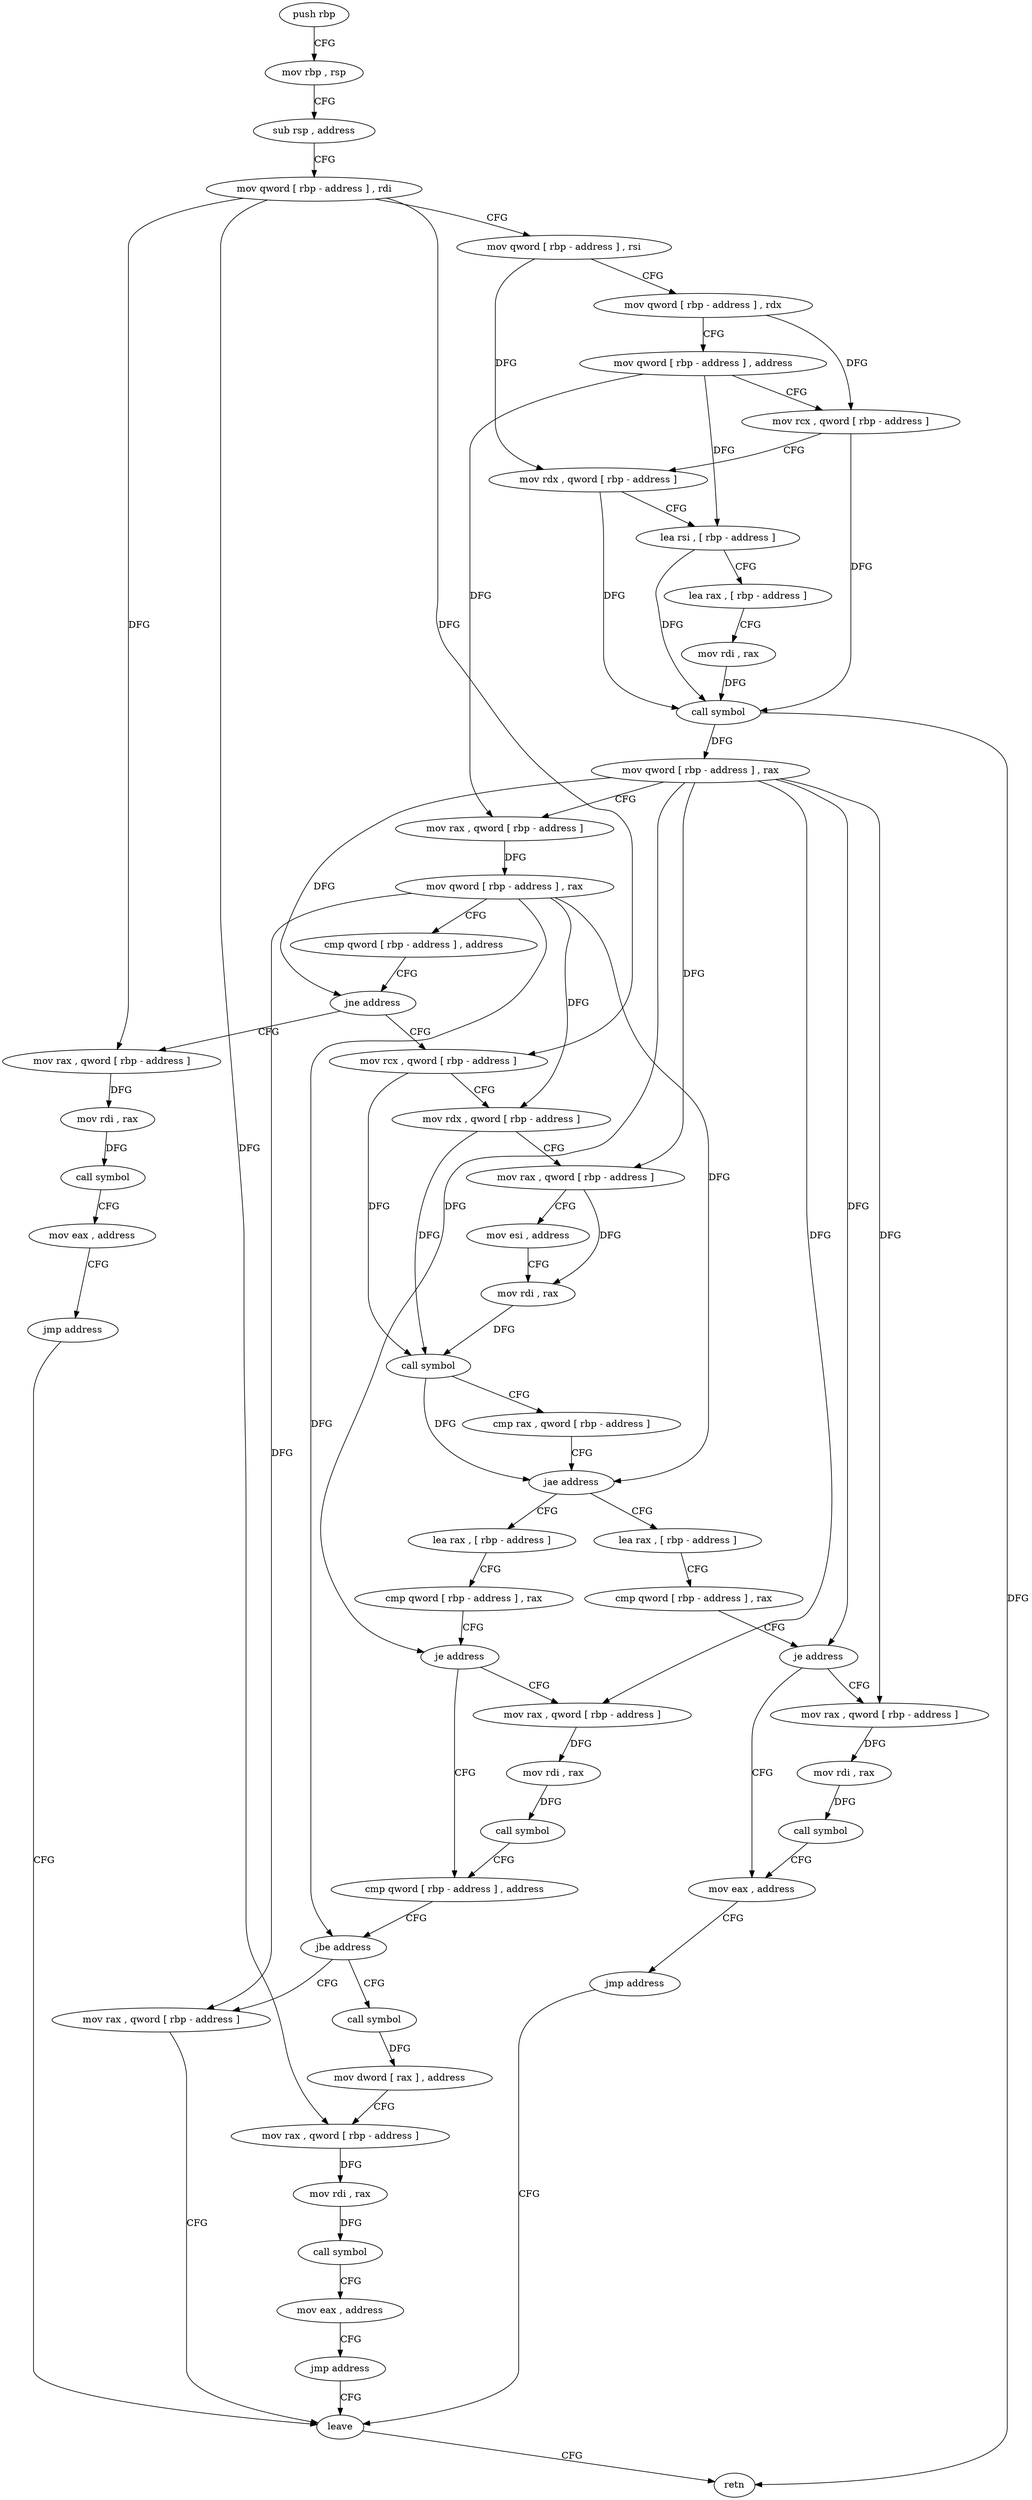 digraph "func" {
"4345563" [label = "push rbp" ]
"4345564" [label = "mov rbp , rsp" ]
"4345567" [label = "sub rsp , address" ]
"4345574" [label = "mov qword [ rbp - address ] , rdi" ]
"4345581" [label = "mov qword [ rbp - address ] , rsi" ]
"4345588" [label = "mov qword [ rbp - address ] , rdx" ]
"4345595" [label = "mov qword [ rbp - address ] , address" ]
"4345606" [label = "mov rcx , qword [ rbp - address ]" ]
"4345613" [label = "mov rdx , qword [ rbp - address ]" ]
"4345620" [label = "lea rsi , [ rbp - address ]" ]
"4345627" [label = "lea rax , [ rbp - address ]" ]
"4345634" [label = "mov rdi , rax" ]
"4345637" [label = "call symbol" ]
"4345642" [label = "mov qword [ rbp - address ] , rax" ]
"4345646" [label = "mov rax , qword [ rbp - address ]" ]
"4345653" [label = "mov qword [ rbp - address ] , rax" ]
"4345657" [label = "cmp qword [ rbp - address ] , address" ]
"4345662" [label = "jne address" ]
"4345689" [label = "mov rcx , qword [ rbp - address ]" ]
"4345664" [label = "mov rax , qword [ rbp - address ]" ]
"4345696" [label = "mov rdx , qword [ rbp - address ]" ]
"4345700" [label = "mov rax , qword [ rbp - address ]" ]
"4345704" [label = "mov esi , address" ]
"4345709" [label = "mov rdi , rax" ]
"4345712" [label = "call symbol" ]
"4345717" [label = "cmp rax , qword [ rbp - address ]" ]
"4345721" [label = "jae address" ]
"4345755" [label = "lea rax , [ rbp - address ]" ]
"4345723" [label = "lea rax , [ rbp - address ]" ]
"4345671" [label = "mov rdi , rax" ]
"4345674" [label = "call symbol" ]
"4345679" [label = "mov eax , address" ]
"4345684" [label = "jmp address" ]
"4345827" [label = "leave" ]
"4345762" [label = "cmp qword [ rbp - address ] , rax" ]
"4345766" [label = "je address" ]
"4345780" [label = "cmp qword [ rbp - address ] , address" ]
"4345768" [label = "mov rax , qword [ rbp - address ]" ]
"4345730" [label = "cmp qword [ rbp - address ] , rax" ]
"4345734" [label = "je address" ]
"4345748" [label = "mov eax , address" ]
"4345736" [label = "mov rax , qword [ rbp - address ]" ]
"4345828" [label = "retn" ]
"4345788" [label = "jbe address" ]
"4345823" [label = "mov rax , qword [ rbp - address ]" ]
"4345790" [label = "call symbol" ]
"4345772" [label = "mov rdi , rax" ]
"4345775" [label = "call symbol" ]
"4345753" [label = "jmp address" ]
"4345740" [label = "mov rdi , rax" ]
"4345743" [label = "call symbol" ]
"4345795" [label = "mov dword [ rax ] , address" ]
"4345801" [label = "mov rax , qword [ rbp - address ]" ]
"4345808" [label = "mov rdi , rax" ]
"4345811" [label = "call symbol" ]
"4345816" [label = "mov eax , address" ]
"4345821" [label = "jmp address" ]
"4345563" -> "4345564" [ label = "CFG" ]
"4345564" -> "4345567" [ label = "CFG" ]
"4345567" -> "4345574" [ label = "CFG" ]
"4345574" -> "4345581" [ label = "CFG" ]
"4345574" -> "4345689" [ label = "DFG" ]
"4345574" -> "4345664" [ label = "DFG" ]
"4345574" -> "4345801" [ label = "DFG" ]
"4345581" -> "4345588" [ label = "CFG" ]
"4345581" -> "4345613" [ label = "DFG" ]
"4345588" -> "4345595" [ label = "CFG" ]
"4345588" -> "4345606" [ label = "DFG" ]
"4345595" -> "4345606" [ label = "CFG" ]
"4345595" -> "4345646" [ label = "DFG" ]
"4345595" -> "4345620" [ label = "DFG" ]
"4345606" -> "4345613" [ label = "CFG" ]
"4345606" -> "4345637" [ label = "DFG" ]
"4345613" -> "4345620" [ label = "CFG" ]
"4345613" -> "4345637" [ label = "DFG" ]
"4345620" -> "4345627" [ label = "CFG" ]
"4345620" -> "4345637" [ label = "DFG" ]
"4345627" -> "4345634" [ label = "CFG" ]
"4345634" -> "4345637" [ label = "DFG" ]
"4345637" -> "4345642" [ label = "DFG" ]
"4345637" -> "4345828" [ label = "DFG" ]
"4345642" -> "4345646" [ label = "CFG" ]
"4345642" -> "4345662" [ label = "DFG" ]
"4345642" -> "4345700" [ label = "DFG" ]
"4345642" -> "4345766" [ label = "DFG" ]
"4345642" -> "4345734" [ label = "DFG" ]
"4345642" -> "4345768" [ label = "DFG" ]
"4345642" -> "4345736" [ label = "DFG" ]
"4345646" -> "4345653" [ label = "DFG" ]
"4345653" -> "4345657" [ label = "CFG" ]
"4345653" -> "4345696" [ label = "DFG" ]
"4345653" -> "4345721" [ label = "DFG" ]
"4345653" -> "4345788" [ label = "DFG" ]
"4345653" -> "4345823" [ label = "DFG" ]
"4345657" -> "4345662" [ label = "CFG" ]
"4345662" -> "4345689" [ label = "CFG" ]
"4345662" -> "4345664" [ label = "CFG" ]
"4345689" -> "4345696" [ label = "CFG" ]
"4345689" -> "4345712" [ label = "DFG" ]
"4345664" -> "4345671" [ label = "DFG" ]
"4345696" -> "4345700" [ label = "CFG" ]
"4345696" -> "4345712" [ label = "DFG" ]
"4345700" -> "4345704" [ label = "CFG" ]
"4345700" -> "4345709" [ label = "DFG" ]
"4345704" -> "4345709" [ label = "CFG" ]
"4345709" -> "4345712" [ label = "DFG" ]
"4345712" -> "4345717" [ label = "CFG" ]
"4345712" -> "4345721" [ label = "DFG" ]
"4345717" -> "4345721" [ label = "CFG" ]
"4345721" -> "4345755" [ label = "CFG" ]
"4345721" -> "4345723" [ label = "CFG" ]
"4345755" -> "4345762" [ label = "CFG" ]
"4345723" -> "4345730" [ label = "CFG" ]
"4345671" -> "4345674" [ label = "DFG" ]
"4345674" -> "4345679" [ label = "CFG" ]
"4345679" -> "4345684" [ label = "CFG" ]
"4345684" -> "4345827" [ label = "CFG" ]
"4345827" -> "4345828" [ label = "CFG" ]
"4345762" -> "4345766" [ label = "CFG" ]
"4345766" -> "4345780" [ label = "CFG" ]
"4345766" -> "4345768" [ label = "CFG" ]
"4345780" -> "4345788" [ label = "CFG" ]
"4345768" -> "4345772" [ label = "DFG" ]
"4345730" -> "4345734" [ label = "CFG" ]
"4345734" -> "4345748" [ label = "CFG" ]
"4345734" -> "4345736" [ label = "CFG" ]
"4345748" -> "4345753" [ label = "CFG" ]
"4345736" -> "4345740" [ label = "DFG" ]
"4345788" -> "4345823" [ label = "CFG" ]
"4345788" -> "4345790" [ label = "CFG" ]
"4345823" -> "4345827" [ label = "CFG" ]
"4345790" -> "4345795" [ label = "DFG" ]
"4345772" -> "4345775" [ label = "DFG" ]
"4345775" -> "4345780" [ label = "CFG" ]
"4345753" -> "4345827" [ label = "CFG" ]
"4345740" -> "4345743" [ label = "DFG" ]
"4345743" -> "4345748" [ label = "CFG" ]
"4345795" -> "4345801" [ label = "CFG" ]
"4345801" -> "4345808" [ label = "DFG" ]
"4345808" -> "4345811" [ label = "DFG" ]
"4345811" -> "4345816" [ label = "CFG" ]
"4345816" -> "4345821" [ label = "CFG" ]
"4345821" -> "4345827" [ label = "CFG" ]
}
